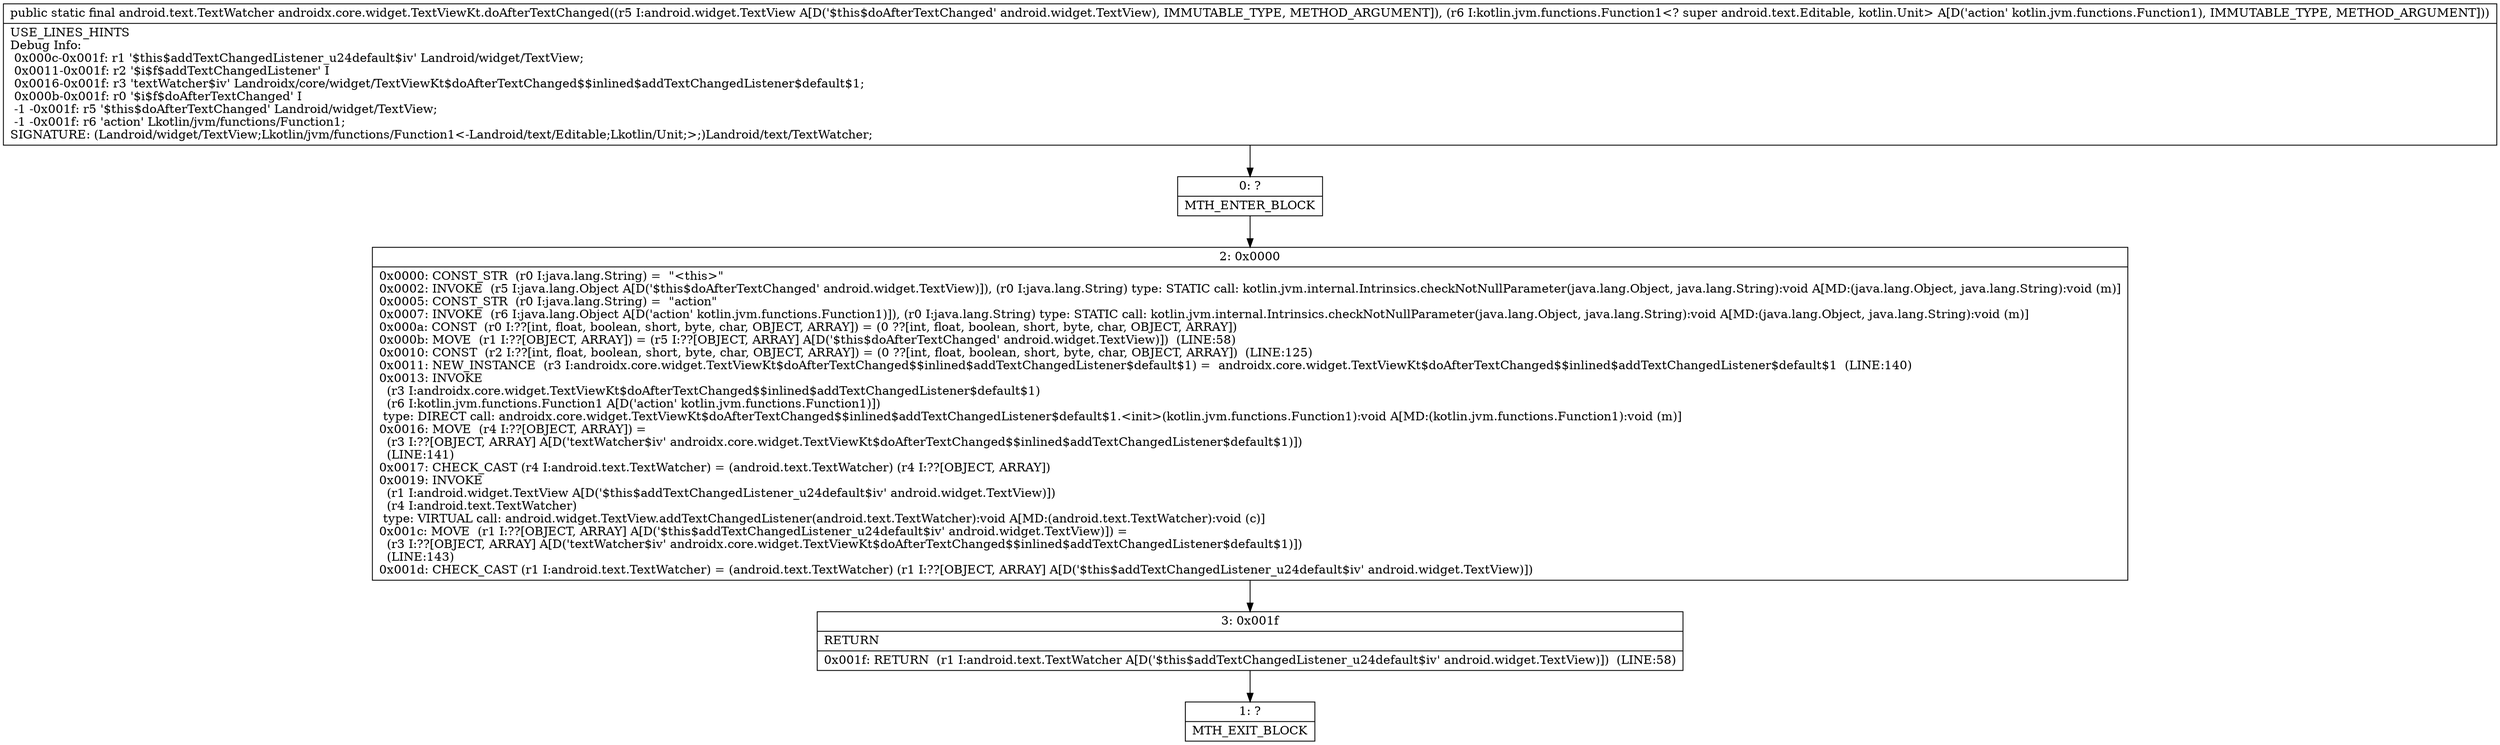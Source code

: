 digraph "CFG forandroidx.core.widget.TextViewKt.doAfterTextChanged(Landroid\/widget\/TextView;Lkotlin\/jvm\/functions\/Function1;)Landroid\/text\/TextWatcher;" {
Node_0 [shape=record,label="{0\:\ ?|MTH_ENTER_BLOCK\l}"];
Node_2 [shape=record,label="{2\:\ 0x0000|0x0000: CONST_STR  (r0 I:java.lang.String) =  \"\<this\>\" \l0x0002: INVOKE  (r5 I:java.lang.Object A[D('$this$doAfterTextChanged' android.widget.TextView)]), (r0 I:java.lang.String) type: STATIC call: kotlin.jvm.internal.Intrinsics.checkNotNullParameter(java.lang.Object, java.lang.String):void A[MD:(java.lang.Object, java.lang.String):void (m)]\l0x0005: CONST_STR  (r0 I:java.lang.String) =  \"action\" \l0x0007: INVOKE  (r6 I:java.lang.Object A[D('action' kotlin.jvm.functions.Function1)]), (r0 I:java.lang.String) type: STATIC call: kotlin.jvm.internal.Intrinsics.checkNotNullParameter(java.lang.Object, java.lang.String):void A[MD:(java.lang.Object, java.lang.String):void (m)]\l0x000a: CONST  (r0 I:??[int, float, boolean, short, byte, char, OBJECT, ARRAY]) = (0 ??[int, float, boolean, short, byte, char, OBJECT, ARRAY]) \l0x000b: MOVE  (r1 I:??[OBJECT, ARRAY]) = (r5 I:??[OBJECT, ARRAY] A[D('$this$doAfterTextChanged' android.widget.TextView)])  (LINE:58)\l0x0010: CONST  (r2 I:??[int, float, boolean, short, byte, char, OBJECT, ARRAY]) = (0 ??[int, float, boolean, short, byte, char, OBJECT, ARRAY])  (LINE:125)\l0x0011: NEW_INSTANCE  (r3 I:androidx.core.widget.TextViewKt$doAfterTextChanged$$inlined$addTextChangedListener$default$1) =  androidx.core.widget.TextViewKt$doAfterTextChanged$$inlined$addTextChangedListener$default$1  (LINE:140)\l0x0013: INVOKE  \l  (r3 I:androidx.core.widget.TextViewKt$doAfterTextChanged$$inlined$addTextChangedListener$default$1)\l  (r6 I:kotlin.jvm.functions.Function1 A[D('action' kotlin.jvm.functions.Function1)])\l type: DIRECT call: androidx.core.widget.TextViewKt$doAfterTextChanged$$inlined$addTextChangedListener$default$1.\<init\>(kotlin.jvm.functions.Function1):void A[MD:(kotlin.jvm.functions.Function1):void (m)]\l0x0016: MOVE  (r4 I:??[OBJECT, ARRAY]) = \l  (r3 I:??[OBJECT, ARRAY] A[D('textWatcher$iv' androidx.core.widget.TextViewKt$doAfterTextChanged$$inlined$addTextChangedListener$default$1)])\l  (LINE:141)\l0x0017: CHECK_CAST (r4 I:android.text.TextWatcher) = (android.text.TextWatcher) (r4 I:??[OBJECT, ARRAY]) \l0x0019: INVOKE  \l  (r1 I:android.widget.TextView A[D('$this$addTextChangedListener_u24default$iv' android.widget.TextView)])\l  (r4 I:android.text.TextWatcher)\l type: VIRTUAL call: android.widget.TextView.addTextChangedListener(android.text.TextWatcher):void A[MD:(android.text.TextWatcher):void (c)]\l0x001c: MOVE  (r1 I:??[OBJECT, ARRAY] A[D('$this$addTextChangedListener_u24default$iv' android.widget.TextView)]) = \l  (r3 I:??[OBJECT, ARRAY] A[D('textWatcher$iv' androidx.core.widget.TextViewKt$doAfterTextChanged$$inlined$addTextChangedListener$default$1)])\l  (LINE:143)\l0x001d: CHECK_CAST (r1 I:android.text.TextWatcher) = (android.text.TextWatcher) (r1 I:??[OBJECT, ARRAY] A[D('$this$addTextChangedListener_u24default$iv' android.widget.TextView)]) \l}"];
Node_3 [shape=record,label="{3\:\ 0x001f|RETURN\l|0x001f: RETURN  (r1 I:android.text.TextWatcher A[D('$this$addTextChangedListener_u24default$iv' android.widget.TextView)])  (LINE:58)\l}"];
Node_1 [shape=record,label="{1\:\ ?|MTH_EXIT_BLOCK\l}"];
MethodNode[shape=record,label="{public static final android.text.TextWatcher androidx.core.widget.TextViewKt.doAfterTextChanged((r5 I:android.widget.TextView A[D('$this$doAfterTextChanged' android.widget.TextView), IMMUTABLE_TYPE, METHOD_ARGUMENT]), (r6 I:kotlin.jvm.functions.Function1\<? super android.text.Editable, kotlin.Unit\> A[D('action' kotlin.jvm.functions.Function1), IMMUTABLE_TYPE, METHOD_ARGUMENT]))  | USE_LINES_HINTS\lDebug Info:\l  0x000c\-0x001f: r1 '$this$addTextChangedListener_u24default$iv' Landroid\/widget\/TextView;\l  0x0011\-0x001f: r2 '$i$f$addTextChangedListener' I\l  0x0016\-0x001f: r3 'textWatcher$iv' Landroidx\/core\/widget\/TextViewKt$doAfterTextChanged$$inlined$addTextChangedListener$default$1;\l  0x000b\-0x001f: r0 '$i$f$doAfterTextChanged' I\l  \-1 \-0x001f: r5 '$this$doAfterTextChanged' Landroid\/widget\/TextView;\l  \-1 \-0x001f: r6 'action' Lkotlin\/jvm\/functions\/Function1;\lSIGNATURE: (Landroid\/widget\/TextView;Lkotlin\/jvm\/functions\/Function1\<\-Landroid\/text\/Editable;Lkotlin\/Unit;\>;)Landroid\/text\/TextWatcher;\l}"];
MethodNode -> Node_0;Node_0 -> Node_2;
Node_2 -> Node_3;
Node_3 -> Node_1;
}


